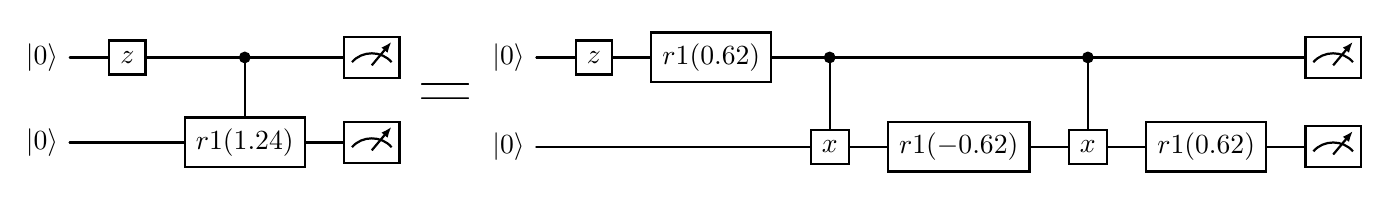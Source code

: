 \documentclass[border=6pt]{standalone}
\usepackage[utf8]{inputenc}
\usepackage[T1]{fontenc}
\usepackage{tikz}
\usetikzlibrary{quantikz2}
\begin{document}\begin{quantikz}
	\lstick{\ket{0}}	&	\gate{z}	&	\ctrl{1}	&	\meter{}\\
	\lstick{\ket{0}}	&	\qw	&	\gate{r1(1.24)}	&	\meter{}
\end{quantikz}
{\Huge{\textbf{=}}}
\begin{quantikz}
	\lstick{\ket{0}}	&	\gate{z}	&	\gate{r1(0.62)}	&	\ctrl{1}	&	\qw	&	\ctrl{1}	&	\qw	&	\meter{}\\
	\lstick{\ket{0}}	&	\qw	&	\qw	&	\gate{x}	&	\gate{r1(-0.62)}	&	\gate{x}	&	\gate{r1(0.62)}	&	\meter{}
\end{quantikz}
\end{document}
